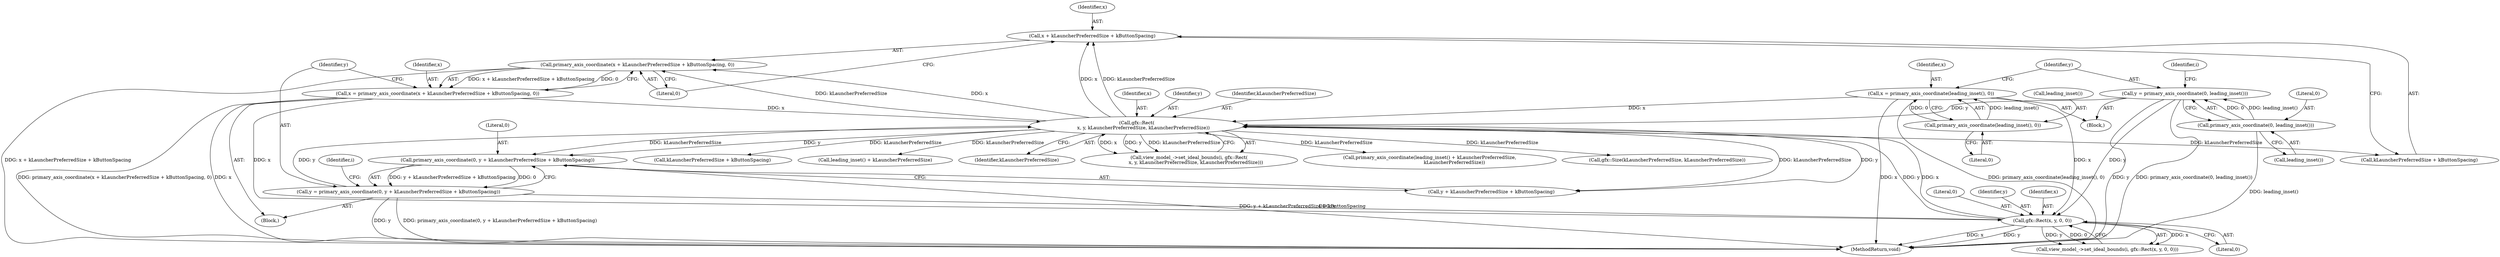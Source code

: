 digraph "0_Chrome_3475f5e448ddf5e48888f3d0563245cc46e3c98b_0@API" {
"1000159" [label="(Call,x + kLauncherPreferredSize + kButtonSpacing)"];
"1000151" [label="(Call,gfx::Rect(\n         x, y, kLauncherPreferredSize, kLauncherPreferredSize))"];
"1000156" [label="(Call,x = primary_axis_coordinate(x + kLauncherPreferredSize + kButtonSpacing, 0))"];
"1000158" [label="(Call,primary_axis_coordinate(x + kLauncherPreferredSize + kButtonSpacing, 0))"];
"1000143" [label="(Call,gfx::Rect(x, y, 0, 0))"];
"1000114" [label="(Call,x = primary_axis_coordinate(leading_inset(), 0))"];
"1000116" [label="(Call,primary_axis_coordinate(leading_inset(), 0))"];
"1000165" [label="(Call,y = primary_axis_coordinate(0, y + kLauncherPreferredSize + kButtonSpacing))"];
"1000167" [label="(Call,primary_axis_coordinate(0, y + kLauncherPreferredSize + kButtonSpacing))"];
"1000120" [label="(Call,y = primary_axis_coordinate(0, leading_inset()))"];
"1000122" [label="(Call,primary_axis_coordinate(0, leading_inset()))"];
"1000157" [label="(Identifier,x)"];
"1000114" [label="(Call,x = primary_axis_coordinate(leading_inset(), 0))"];
"1000169" [label="(Call,y + kLauncherPreferredSize + kButtonSpacing)"];
"1000134" [label="(Identifier,i)"];
"1000160" [label="(Identifier,x)"];
"1000166" [label="(Identifier,y)"];
"1000143" [label="(Call,gfx::Rect(x, y, 0, 0))"];
"1000151" [label="(Call,gfx::Rect(\n         x, y, kLauncherPreferredSize, kLauncherPreferredSize))"];
"1000167" [label="(Call,primary_axis_coordinate(0, y + kLauncherPreferredSize + kButtonSpacing))"];
"1000217" [label="(Call,primary_axis_coordinate(leading_inset() + kLauncherPreferredSize,\n                                 kLauncherPreferredSize))"];
"1000146" [label="(Literal,0)"];
"1000228" [label="(Call,gfx::Size(kLauncherPreferredSize, kLauncherPreferredSize))"];
"1000123" [label="(Literal,0)"];
"1000117" [label="(Call,leading_inset())"];
"1000145" [label="(Identifier,y)"];
"1000165" [label="(Call,y = primary_axis_coordinate(0, y + kLauncherPreferredSize + kButtonSpacing))"];
"1000116" [label="(Call,primary_axis_coordinate(leading_inset(), 0))"];
"1000161" [label="(Call,kLauncherPreferredSize + kButtonSpacing)"];
"1000120" [label="(Call,y = primary_axis_coordinate(0, leading_inset()))"];
"1000345" [label="(MethodReturn,void)"];
"1000144" [label="(Identifier,x)"];
"1000115" [label="(Identifier,x)"];
"1000124" [label="(Call,leading_inset())"];
"1000164" [label="(Literal,0)"];
"1000159" [label="(Call,x + kLauncherPreferredSize + kButtonSpacing)"];
"1000147" [label="(Literal,0)"];
"1000152" [label="(Identifier,x)"];
"1000156" [label="(Call,x = primary_axis_coordinate(x + kLauncherPreferredSize + kButtonSpacing, 0))"];
"1000118" [label="(Literal,0)"];
"1000158" [label="(Call,primary_axis_coordinate(x + kLauncherPreferredSize + kButtonSpacing, 0))"];
"1000141" [label="(Call,view_model_->set_ideal_bounds(i, gfx::Rect(x, y, 0, 0)))"];
"1000135" [label="(Block,)"];
"1000153" [label="(Identifier,y)"];
"1000121" [label="(Identifier,y)"];
"1000171" [label="(Call,kLauncherPreferredSize + kButtonSpacing)"];
"1000218" [label="(Call,leading_inset() + kLauncherPreferredSize)"];
"1000168" [label="(Literal,0)"];
"1000155" [label="(Identifier,kLauncherPreferredSize)"];
"1000149" [label="(Call,view_model_->set_ideal_bounds(i, gfx::Rect(\n         x, y, kLauncherPreferredSize, kLauncherPreferredSize)))"];
"1000122" [label="(Call,primary_axis_coordinate(0, leading_inset()))"];
"1000154" [label="(Identifier,kLauncherPreferredSize)"];
"1000128" [label="(Identifier,i)"];
"1000102" [label="(Block,)"];
"1000159" -> "1000158"  [label="AST: "];
"1000159" -> "1000161"  [label="CFG: "];
"1000160" -> "1000159"  [label="AST: "];
"1000161" -> "1000159"  [label="AST: "];
"1000164" -> "1000159"  [label="CFG: "];
"1000151" -> "1000159"  [label="DDG: x"];
"1000151" -> "1000159"  [label="DDG: kLauncherPreferredSize"];
"1000151" -> "1000149"  [label="AST: "];
"1000151" -> "1000155"  [label="CFG: "];
"1000152" -> "1000151"  [label="AST: "];
"1000153" -> "1000151"  [label="AST: "];
"1000154" -> "1000151"  [label="AST: "];
"1000155" -> "1000151"  [label="AST: "];
"1000149" -> "1000151"  [label="CFG: "];
"1000151" -> "1000149"  [label="DDG: x"];
"1000151" -> "1000149"  [label="DDG: y"];
"1000151" -> "1000149"  [label="DDG: kLauncherPreferredSize"];
"1000156" -> "1000151"  [label="DDG: x"];
"1000143" -> "1000151"  [label="DDG: x"];
"1000143" -> "1000151"  [label="DDG: y"];
"1000114" -> "1000151"  [label="DDG: x"];
"1000165" -> "1000151"  [label="DDG: y"];
"1000120" -> "1000151"  [label="DDG: y"];
"1000151" -> "1000158"  [label="DDG: x"];
"1000151" -> "1000158"  [label="DDG: kLauncherPreferredSize"];
"1000151" -> "1000161"  [label="DDG: kLauncherPreferredSize"];
"1000151" -> "1000167"  [label="DDG: y"];
"1000151" -> "1000167"  [label="DDG: kLauncherPreferredSize"];
"1000151" -> "1000169"  [label="DDG: y"];
"1000151" -> "1000169"  [label="DDG: kLauncherPreferredSize"];
"1000151" -> "1000171"  [label="DDG: kLauncherPreferredSize"];
"1000151" -> "1000217"  [label="DDG: kLauncherPreferredSize"];
"1000151" -> "1000218"  [label="DDG: kLauncherPreferredSize"];
"1000151" -> "1000228"  [label="DDG: kLauncherPreferredSize"];
"1000156" -> "1000135"  [label="AST: "];
"1000156" -> "1000158"  [label="CFG: "];
"1000157" -> "1000156"  [label="AST: "];
"1000158" -> "1000156"  [label="AST: "];
"1000166" -> "1000156"  [label="CFG: "];
"1000156" -> "1000345"  [label="DDG: x"];
"1000156" -> "1000345"  [label="DDG: primary_axis_coordinate(x + kLauncherPreferredSize + kButtonSpacing, 0)"];
"1000156" -> "1000143"  [label="DDG: x"];
"1000158" -> "1000156"  [label="DDG: x + kLauncherPreferredSize + kButtonSpacing"];
"1000158" -> "1000156"  [label="DDG: 0"];
"1000158" -> "1000164"  [label="CFG: "];
"1000164" -> "1000158"  [label="AST: "];
"1000158" -> "1000345"  [label="DDG: x + kLauncherPreferredSize + kButtonSpacing"];
"1000143" -> "1000141"  [label="AST: "];
"1000143" -> "1000147"  [label="CFG: "];
"1000144" -> "1000143"  [label="AST: "];
"1000145" -> "1000143"  [label="AST: "];
"1000146" -> "1000143"  [label="AST: "];
"1000147" -> "1000143"  [label="AST: "];
"1000141" -> "1000143"  [label="CFG: "];
"1000143" -> "1000345"  [label="DDG: x"];
"1000143" -> "1000345"  [label="DDG: y"];
"1000143" -> "1000141"  [label="DDG: x"];
"1000143" -> "1000141"  [label="DDG: y"];
"1000143" -> "1000141"  [label="DDG: 0"];
"1000114" -> "1000143"  [label="DDG: x"];
"1000165" -> "1000143"  [label="DDG: y"];
"1000120" -> "1000143"  [label="DDG: y"];
"1000114" -> "1000102"  [label="AST: "];
"1000114" -> "1000116"  [label="CFG: "];
"1000115" -> "1000114"  [label="AST: "];
"1000116" -> "1000114"  [label="AST: "];
"1000121" -> "1000114"  [label="CFG: "];
"1000114" -> "1000345"  [label="DDG: x"];
"1000114" -> "1000345"  [label="DDG: primary_axis_coordinate(leading_inset(), 0)"];
"1000116" -> "1000114"  [label="DDG: leading_inset()"];
"1000116" -> "1000114"  [label="DDG: 0"];
"1000116" -> "1000118"  [label="CFG: "];
"1000117" -> "1000116"  [label="AST: "];
"1000118" -> "1000116"  [label="AST: "];
"1000165" -> "1000135"  [label="AST: "];
"1000165" -> "1000167"  [label="CFG: "];
"1000166" -> "1000165"  [label="AST: "];
"1000167" -> "1000165"  [label="AST: "];
"1000134" -> "1000165"  [label="CFG: "];
"1000165" -> "1000345"  [label="DDG: y"];
"1000165" -> "1000345"  [label="DDG: primary_axis_coordinate(0, y + kLauncherPreferredSize + kButtonSpacing)"];
"1000167" -> "1000165"  [label="DDG: 0"];
"1000167" -> "1000165"  [label="DDG: y + kLauncherPreferredSize + kButtonSpacing"];
"1000167" -> "1000169"  [label="CFG: "];
"1000168" -> "1000167"  [label="AST: "];
"1000169" -> "1000167"  [label="AST: "];
"1000167" -> "1000345"  [label="DDG: y + kLauncherPreferredSize + kButtonSpacing"];
"1000120" -> "1000102"  [label="AST: "];
"1000120" -> "1000122"  [label="CFG: "];
"1000121" -> "1000120"  [label="AST: "];
"1000122" -> "1000120"  [label="AST: "];
"1000128" -> "1000120"  [label="CFG: "];
"1000120" -> "1000345"  [label="DDG: y"];
"1000120" -> "1000345"  [label="DDG: primary_axis_coordinate(0, leading_inset())"];
"1000122" -> "1000120"  [label="DDG: 0"];
"1000122" -> "1000120"  [label="DDG: leading_inset()"];
"1000122" -> "1000124"  [label="CFG: "];
"1000123" -> "1000122"  [label="AST: "];
"1000124" -> "1000122"  [label="AST: "];
"1000122" -> "1000345"  [label="DDG: leading_inset()"];
}
